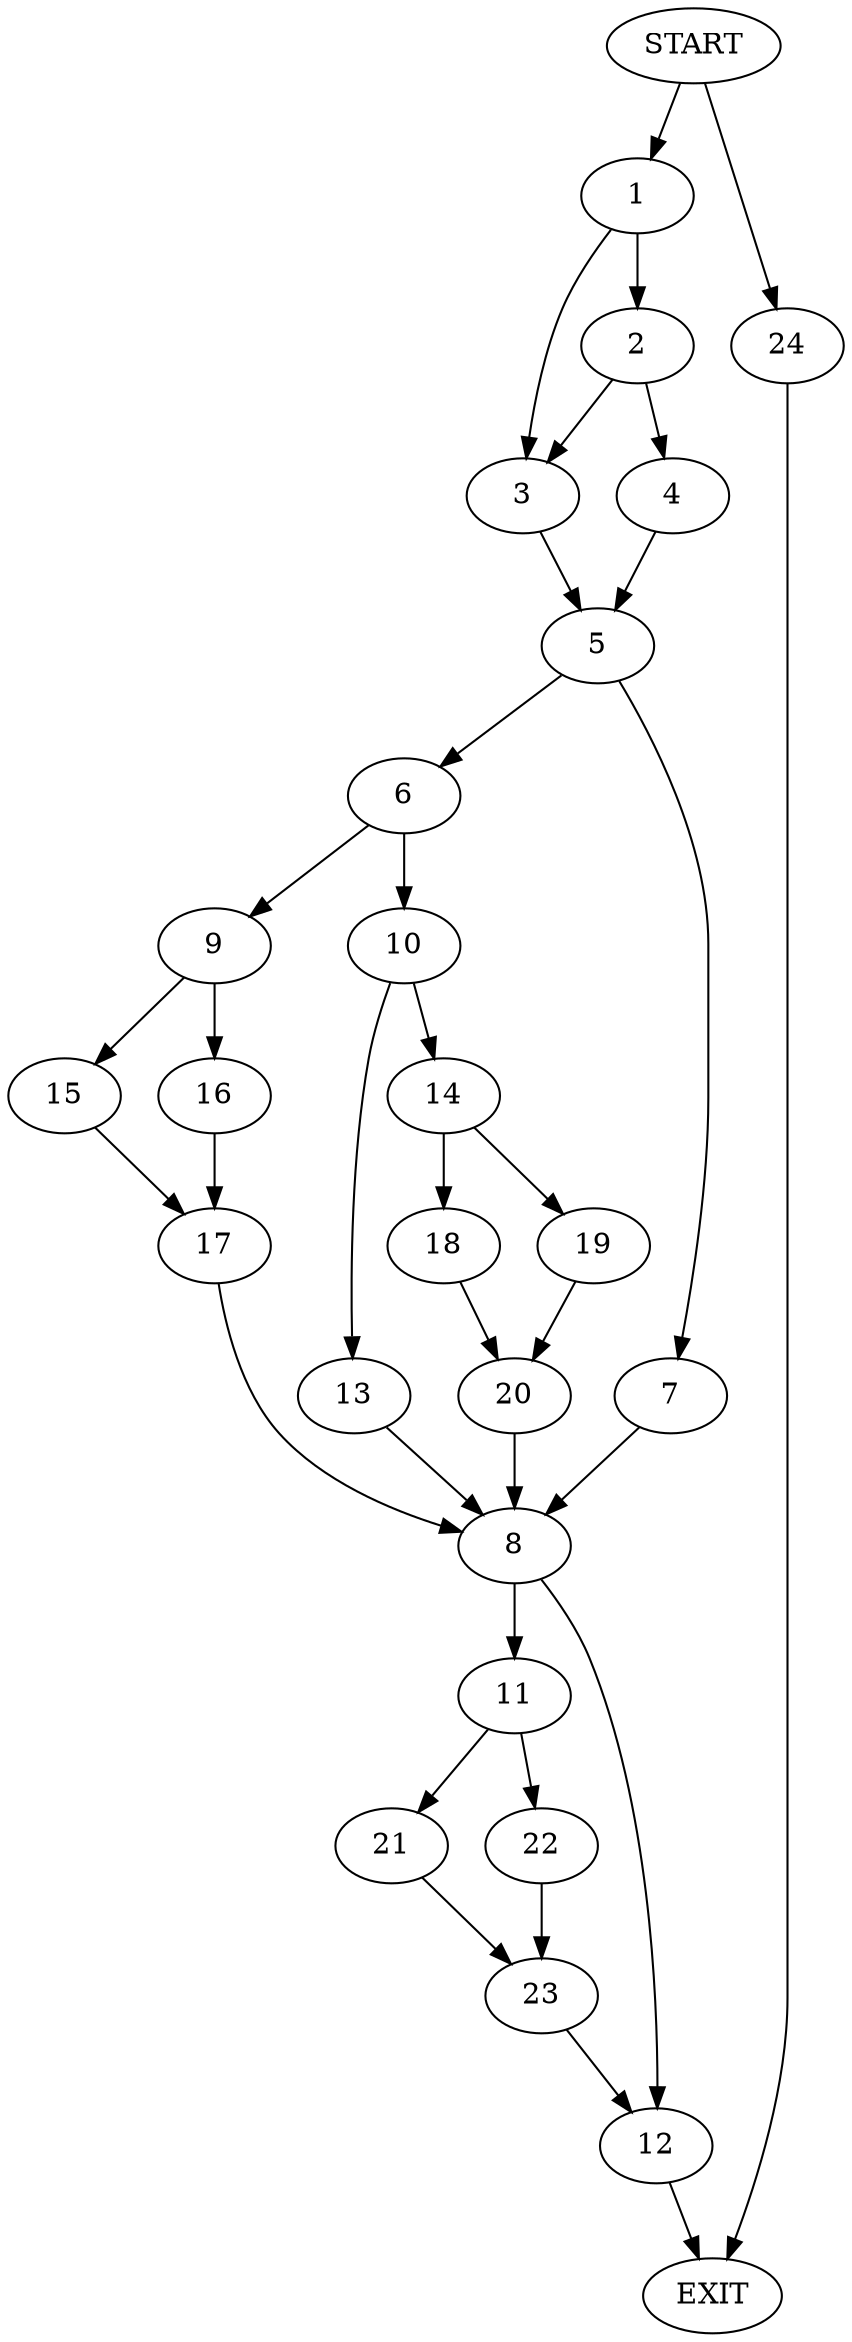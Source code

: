 digraph {
0 [label="START"]
25 [label="EXIT"]
0 -> 1
1 -> 2
1 -> 3
2 -> 4
2 -> 3
3 -> 5
4 -> 5
5 -> 6
5 -> 7
7 -> 8
6 -> 9
6 -> 10
8 -> 11
8 -> 12
10 -> 13
10 -> 14
9 -> 15
9 -> 16
16 -> 17
15 -> 17
17 -> 8
13 -> 8
14 -> 18
14 -> 19
19 -> 20
18 -> 20
20 -> 8
11 -> 21
11 -> 22
12 -> 25
22 -> 23
21 -> 23
23 -> 12
0 -> 24
24 -> 25
}
